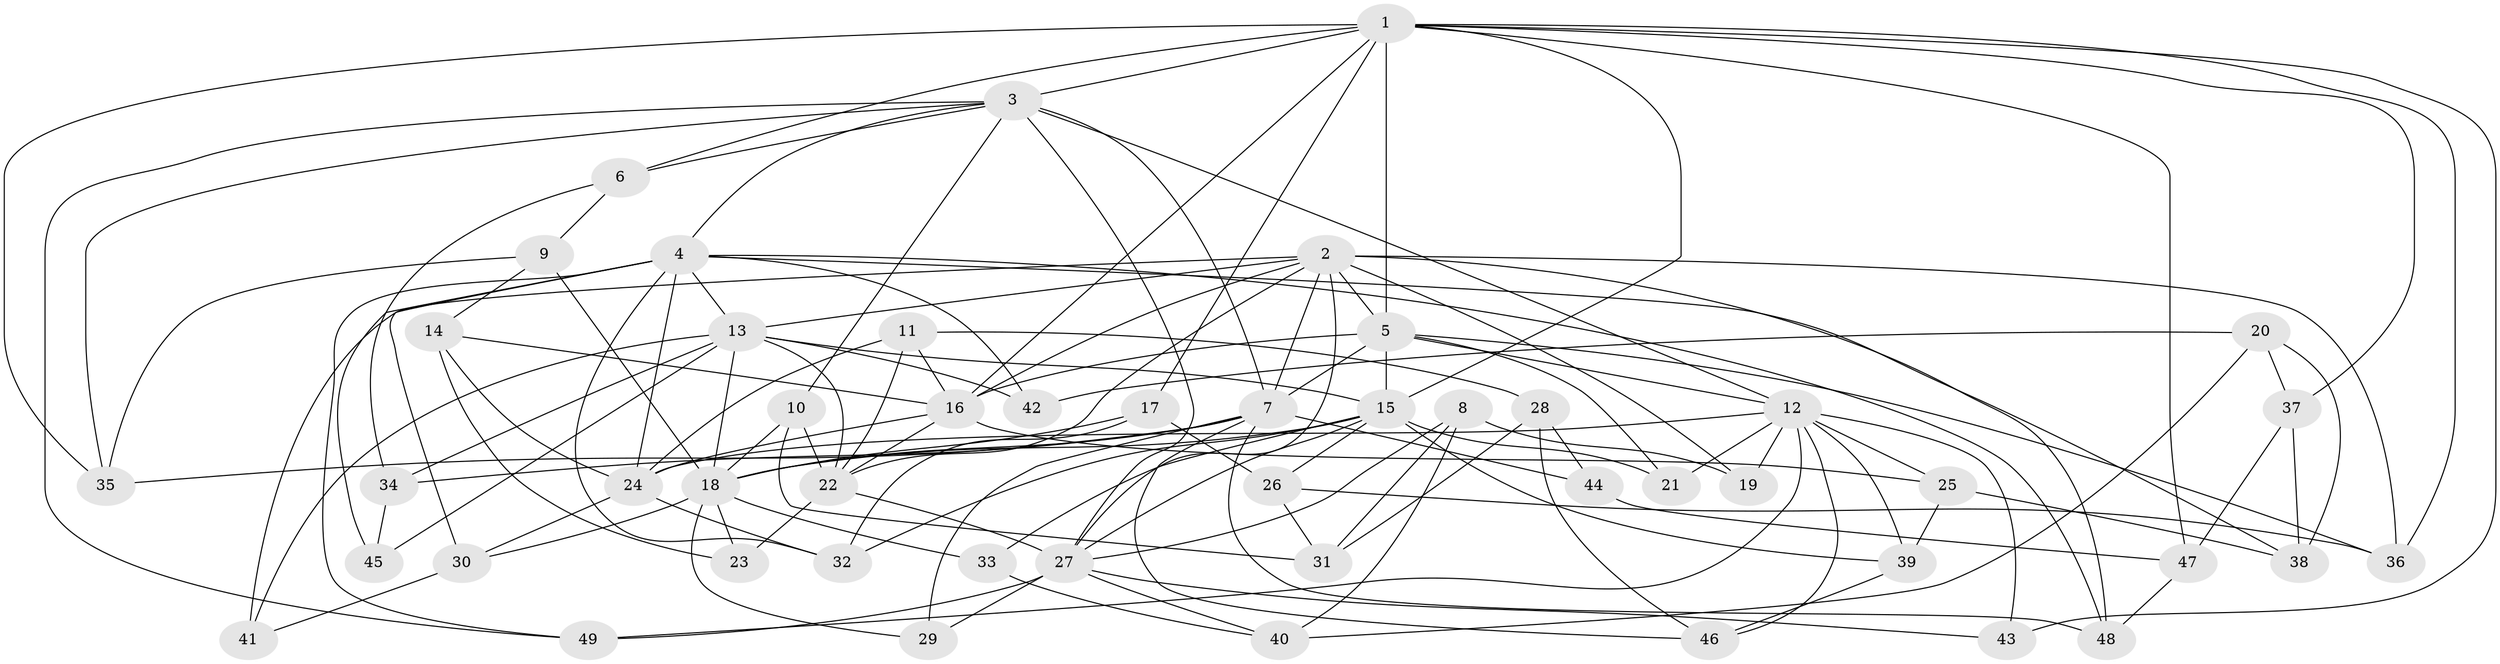 // original degree distribution, {4: 1.0}
// Generated by graph-tools (version 1.1) at 2025/54/03/04/25 22:54:00]
// undirected, 49 vertices, 129 edges
graph export_dot {
  node [color=gray90,style=filled];
  1;
  2;
  3;
  4;
  5;
  6;
  7;
  8;
  9;
  10;
  11;
  12;
  13;
  14;
  15;
  16;
  17;
  18;
  19;
  20;
  21;
  22;
  23;
  24;
  25;
  26;
  27;
  28;
  29;
  30;
  31;
  32;
  33;
  34;
  35;
  36;
  37;
  38;
  39;
  40;
  41;
  42;
  43;
  44;
  45;
  46;
  47;
  48;
  49;
  1 -- 3 [weight=1.0];
  1 -- 5 [weight=2.0];
  1 -- 6 [weight=1.0];
  1 -- 15 [weight=1.0];
  1 -- 16 [weight=1.0];
  1 -- 17 [weight=1.0];
  1 -- 35 [weight=1.0];
  1 -- 36 [weight=1.0];
  1 -- 37 [weight=1.0];
  1 -- 43 [weight=1.0];
  1 -- 47 [weight=1.0];
  2 -- 5 [weight=1.0];
  2 -- 7 [weight=1.0];
  2 -- 13 [weight=1.0];
  2 -- 16 [weight=1.0];
  2 -- 19 [weight=2.0];
  2 -- 22 [weight=2.0];
  2 -- 27 [weight=1.0];
  2 -- 36 [weight=1.0];
  2 -- 41 [weight=1.0];
  2 -- 48 [weight=1.0];
  3 -- 4 [weight=1.0];
  3 -- 6 [weight=1.0];
  3 -- 7 [weight=1.0];
  3 -- 10 [weight=1.0];
  3 -- 12 [weight=1.0];
  3 -- 27 [weight=2.0];
  3 -- 35 [weight=1.0];
  3 -- 49 [weight=1.0];
  4 -- 13 [weight=1.0];
  4 -- 24 [weight=1.0];
  4 -- 30 [weight=1.0];
  4 -- 32 [weight=1.0];
  4 -- 38 [weight=1.0];
  4 -- 42 [weight=2.0];
  4 -- 45 [weight=2.0];
  4 -- 48 [weight=1.0];
  4 -- 49 [weight=1.0];
  5 -- 7 [weight=1.0];
  5 -- 12 [weight=1.0];
  5 -- 15 [weight=2.0];
  5 -- 16 [weight=1.0];
  5 -- 21 [weight=1.0];
  5 -- 36 [weight=1.0];
  6 -- 9 [weight=1.0];
  6 -- 34 [weight=1.0];
  7 -- 18 [weight=1.0];
  7 -- 29 [weight=2.0];
  7 -- 34 [weight=1.0];
  7 -- 35 [weight=1.0];
  7 -- 44 [weight=2.0];
  7 -- 46 [weight=1.0];
  7 -- 48 [weight=1.0];
  8 -- 19 [weight=1.0];
  8 -- 27 [weight=1.0];
  8 -- 31 [weight=1.0];
  8 -- 40 [weight=1.0];
  9 -- 14 [weight=1.0];
  9 -- 18 [weight=1.0];
  9 -- 35 [weight=1.0];
  10 -- 18 [weight=1.0];
  10 -- 22 [weight=1.0];
  10 -- 31 [weight=1.0];
  11 -- 16 [weight=1.0];
  11 -- 22 [weight=1.0];
  11 -- 24 [weight=1.0];
  11 -- 28 [weight=1.0];
  12 -- 19 [weight=1.0];
  12 -- 21 [weight=1.0];
  12 -- 24 [weight=2.0];
  12 -- 25 [weight=1.0];
  12 -- 39 [weight=1.0];
  12 -- 43 [weight=2.0];
  12 -- 46 [weight=1.0];
  12 -- 49 [weight=1.0];
  13 -- 15 [weight=1.0];
  13 -- 18 [weight=1.0];
  13 -- 22 [weight=1.0];
  13 -- 34 [weight=1.0];
  13 -- 41 [weight=2.0];
  13 -- 42 [weight=1.0];
  13 -- 45 [weight=1.0];
  14 -- 16 [weight=1.0];
  14 -- 23 [weight=1.0];
  14 -- 24 [weight=1.0];
  15 -- 18 [weight=1.0];
  15 -- 21 [weight=2.0];
  15 -- 26 [weight=1.0];
  15 -- 27 [weight=1.0];
  15 -- 32 [weight=1.0];
  15 -- 33 [weight=1.0];
  15 -- 39 [weight=1.0];
  16 -- 22 [weight=1.0];
  16 -- 24 [weight=1.0];
  16 -- 25 [weight=1.0];
  17 -- 18 [weight=1.0];
  17 -- 26 [weight=1.0];
  17 -- 32 [weight=1.0];
  18 -- 23 [weight=2.0];
  18 -- 29 [weight=1.0];
  18 -- 30 [weight=1.0];
  18 -- 33 [weight=2.0];
  20 -- 37 [weight=1.0];
  20 -- 38 [weight=1.0];
  20 -- 40 [weight=1.0];
  20 -- 42 [weight=1.0];
  22 -- 23 [weight=1.0];
  22 -- 27 [weight=1.0];
  24 -- 30 [weight=1.0];
  24 -- 32 [weight=1.0];
  25 -- 38 [weight=1.0];
  25 -- 39 [weight=1.0];
  26 -- 31 [weight=1.0];
  26 -- 36 [weight=1.0];
  27 -- 29 [weight=1.0];
  27 -- 40 [weight=1.0];
  27 -- 43 [weight=1.0];
  27 -- 49 [weight=1.0];
  28 -- 31 [weight=1.0];
  28 -- 44 [weight=1.0];
  28 -- 46 [weight=1.0];
  30 -- 41 [weight=1.0];
  33 -- 40 [weight=1.0];
  34 -- 45 [weight=1.0];
  37 -- 38 [weight=1.0];
  37 -- 47 [weight=1.0];
  39 -- 46 [weight=1.0];
  44 -- 47 [weight=1.0];
  47 -- 48 [weight=1.0];
}
